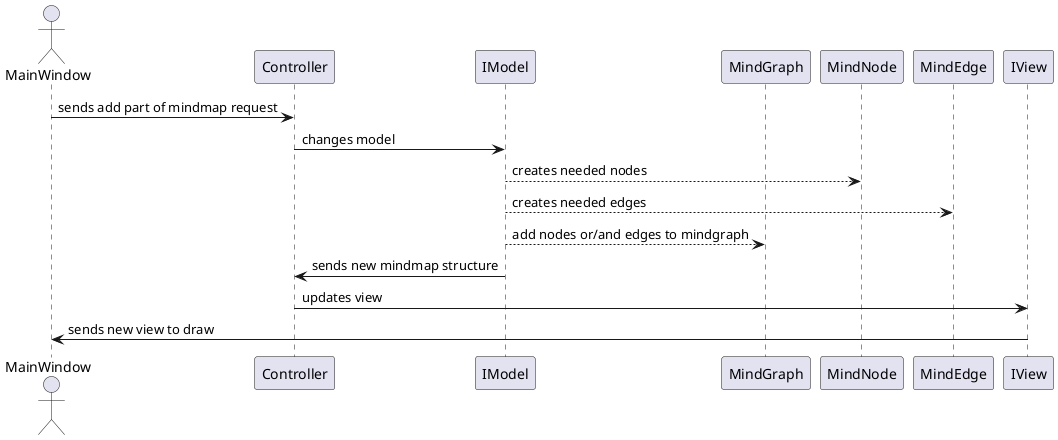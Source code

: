 ﻿@startuml
Actor MainWindow as main
Participant Controller as controller
Participant IModel as model
Participant MindGraph as graph
Participant MindNode as node
Participant MindEdge as edge
Participant IView as view


main -> controller : sends add part of mindmap request
controller -> model : changes model
model --> node : creates needed nodes
model --> edge : creates needed edges
model --> graph : add nodes or/and edges to mindgraph
model -> controller : sends new mindmap structure
controller -> view : updates view
view -> main : sends new view to draw
@enduml